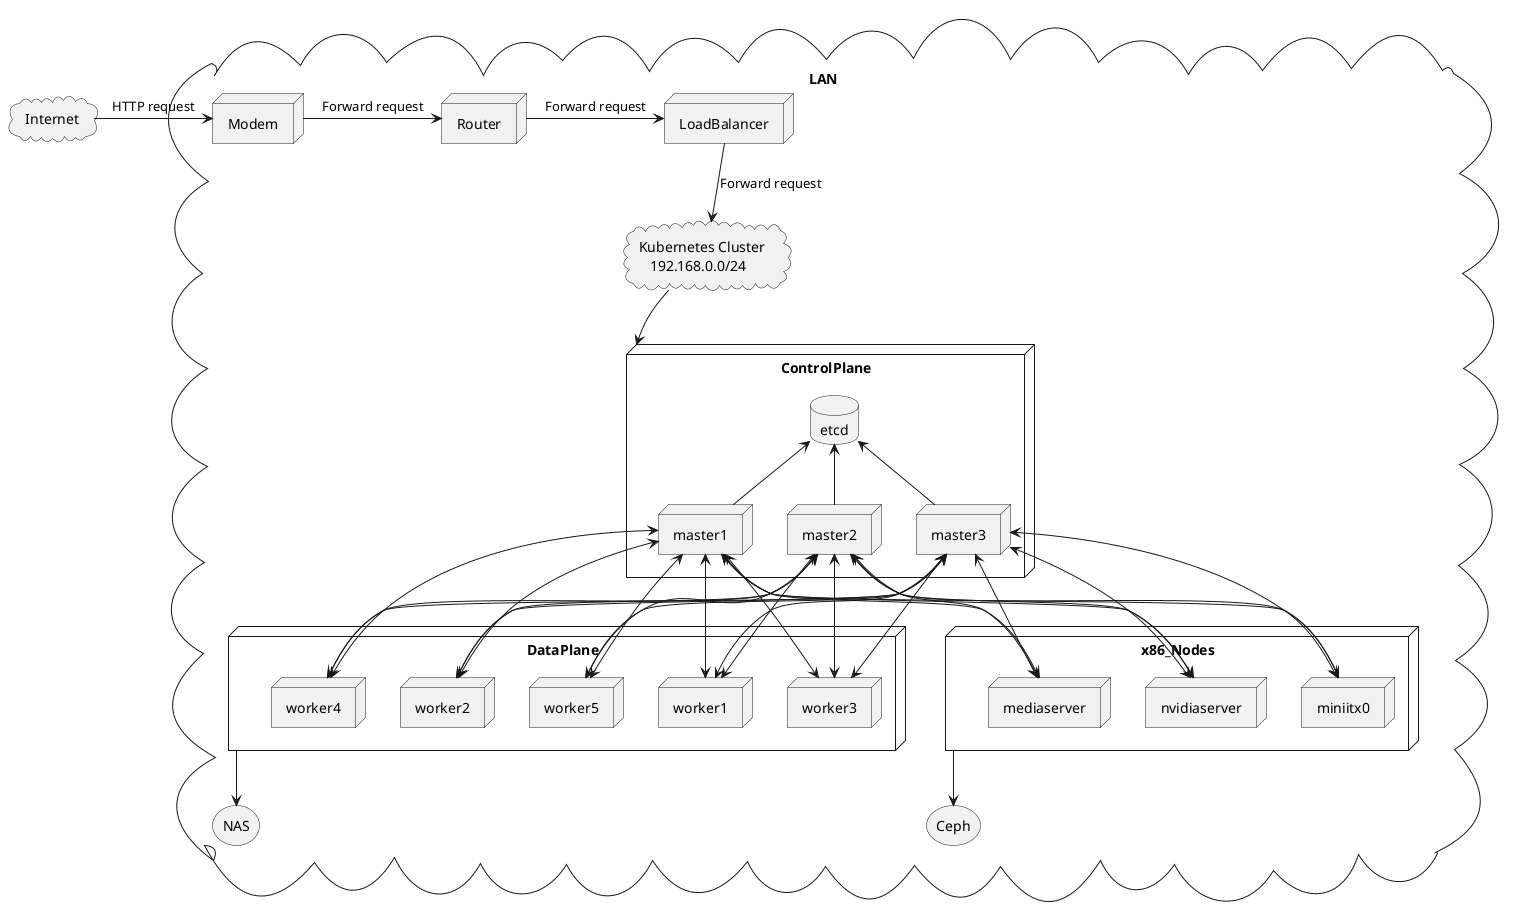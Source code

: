 @startuml infra architecture

cloud Internet

cloud LAN {
	
	node Modem
	node Router
	node LoadBalancer
	storage NAS
	storage Ceph

	cloud cluster as "Kubernetes Cluster  \n   192.168.0.0/24"

	node ControlPlane {
		node master1
		node master2
		node master3

		database etcd
	}

	node DataPlane {
		node worker1
		node worker2
		node worker3
		node worker4
		node worker5
	}
	
	node x86_Nodes {
	  node mediaserver
	  node nvidiaserver
	  node miniitx0
	}

	master1 -u-> etcd
	master2 -u-> etcd
	master3 -u-> etcd

	cluster -d-> ControlPlane
	DataPlane -d-> NAS
	x86_Nodes -d-> Ceph

	master1 <-d-> worker1
	master1 <-d-> worker2
	master1 <-d-> worker3
	master1 <-d-> worker4
	master1 <-d-> worker5
	
	master2 <-d-> worker1
	master2 <-d-> worker2
	master2 <-d-> worker3
	master2 <-d-> worker4
	master2 <-d-> worker5

	master3 <-d-> worker1
	master3 <-d-> worker2
	master3 <-d-> worker3
	master3 <-d-> worker4
	master3 <-d-> worker5
	
	master1 <-d-> mediaserver
	master1 <-d-> nvidiaserver
	master1 <-d-> miniitx0
	
	master2 <-d-> mediaserver
	master2 <-d-> nvidiaserver
	master2 <-d-> miniitx0

	master3 <-d-> mediaserver
	master3 <-d-> nvidiaserver
	master3 <-d-> miniitx0

}

Internet -r-> Modem : HTTP request
Modem -r-> Router : Forward request
Router -r-> LoadBalancer : Forward request
LoadBalancer -d-> cluster : Forward request

@enduml
